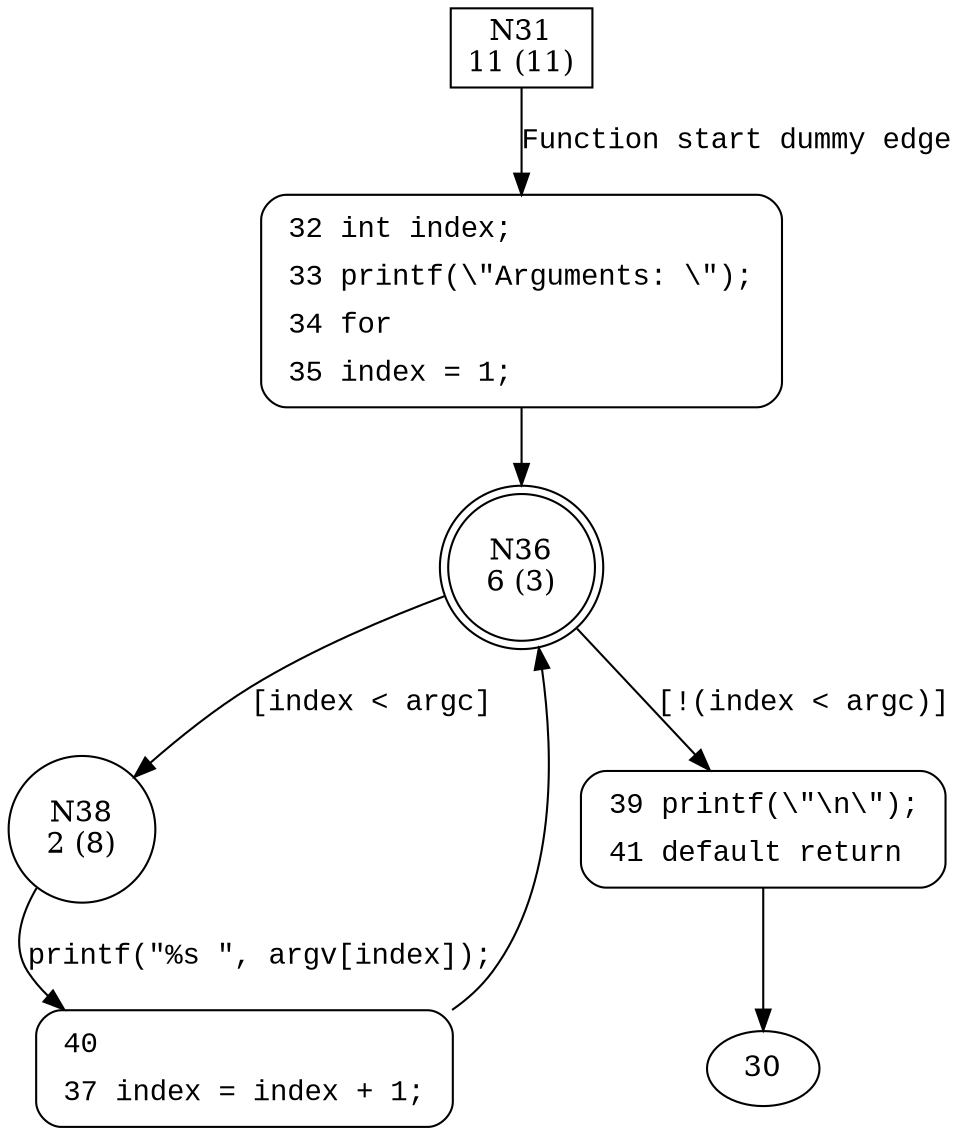 digraph gennames_iprint_args {
31 [shape="box" label="N31\n11 (11)"]
32 [shape="box" label="N32\n10 (10)"]
36 [shape="doublecircle" label="N36\n6 (3)"]
38 [shape="circle" label="N38\n2 (8)"]
39 [shape="circle" label="N39\n5 (2)"]
40 [shape="circle" label="N40\n1 (7)"]
32 [style="filled,bold" penwidth="1" fillcolor="white" fontname="Courier New" shape="Mrecord" label=<<table border="0" cellborder="0" cellpadding="3" bgcolor="white"><tr><td align="right">32</td><td align="left">int index;</td></tr><tr><td align="right">33</td><td align="left">printf(\"Arguments: \");</td></tr><tr><td align="right">34</td><td align="left">for</td></tr><tr><td align="right">35</td><td align="left">index = 1;</td></tr></table>>]
32 -> 36[label=""]
39 [style="filled,bold" penwidth="1" fillcolor="white" fontname="Courier New" shape="Mrecord" label=<<table border="0" cellborder="0" cellpadding="3" bgcolor="white"><tr><td align="right">39</td><td align="left">printf(\"\n\");</td></tr><tr><td align="right">41</td><td align="left">default return</td></tr></table>>]
39 -> 30[label=""]
40 [style="filled,bold" penwidth="1" fillcolor="white" fontname="Courier New" shape="Mrecord" label=<<table border="0" cellborder="0" cellpadding="3" bgcolor="white"><tr><td align="right">40</td><td align="left"></td></tr><tr><td align="right">37</td><td align="left">index = index + 1;</td></tr></table>>]
40 -> 36[label=""]
31 -> 32 [label="Function start dummy edge" fontname="Courier New"]
36 -> 38 [label="[index < argc]" fontname="Courier New"]
36 -> 39 [label="[!(index < argc)]" fontname="Courier New"]
38 -> 40 [label="printf(\"%s \", argv[index]);" fontname="Courier New"]
}